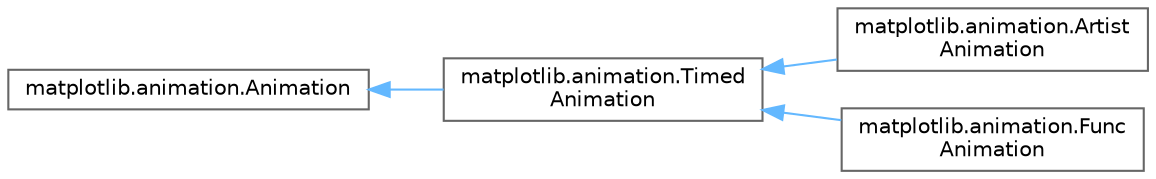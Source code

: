 digraph "Graphical Class Hierarchy"
{
 // LATEX_PDF_SIZE
  bgcolor="transparent";
  edge [fontname=Helvetica,fontsize=10,labelfontname=Helvetica,labelfontsize=10];
  node [fontname=Helvetica,fontsize=10,shape=box,height=0.2,width=0.4];
  rankdir="LR";
  Node0 [id="Node000000",label="matplotlib.animation.Animation",height=0.2,width=0.4,color="grey40", fillcolor="white", style="filled",URL="$d5/daf/classmatplotlib_1_1animation_1_1Animation.html",tooltip=" "];
  Node0 -> Node1 [id="edge3583_Node000000_Node000001",dir="back",color="steelblue1",style="solid",tooltip=" "];
  Node1 [id="Node000001",label="matplotlib.animation.Timed\lAnimation",height=0.2,width=0.4,color="grey40", fillcolor="white", style="filled",URL="$de/d97/classmatplotlib_1_1animation_1_1TimedAnimation.html",tooltip=" "];
  Node1 -> Node2 [id="edge3584_Node000001_Node000002",dir="back",color="steelblue1",style="solid",tooltip=" "];
  Node2 [id="Node000002",label="matplotlib.animation.Artist\lAnimation",height=0.2,width=0.4,color="grey40", fillcolor="white", style="filled",URL="$dd/d9c/classmatplotlib_1_1animation_1_1ArtistAnimation.html",tooltip=" "];
  Node1 -> Node3 [id="edge3585_Node000001_Node000003",dir="back",color="steelblue1",style="solid",tooltip=" "];
  Node3 [id="Node000003",label="matplotlib.animation.Func\lAnimation",height=0.2,width=0.4,color="grey40", fillcolor="white", style="filled",URL="$d7/d2e/classmatplotlib_1_1animation_1_1FuncAnimation.html",tooltip=" "];
}
